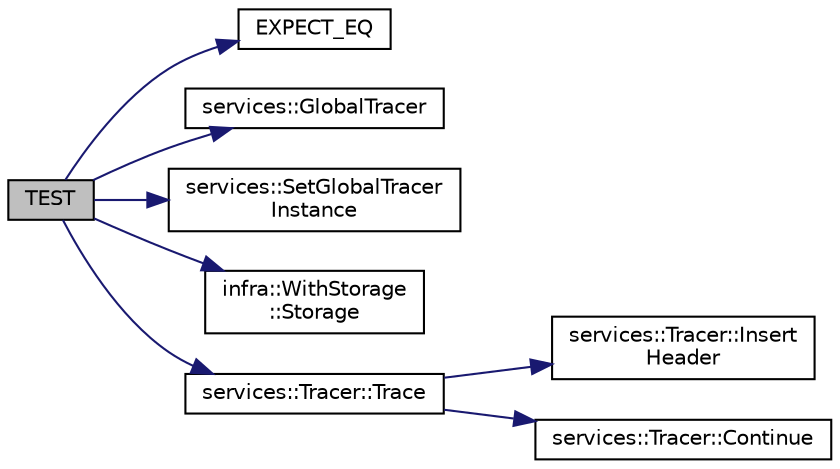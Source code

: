 digraph "TEST"
{
 // INTERACTIVE_SVG=YES
  edge [fontname="Helvetica",fontsize="10",labelfontname="Helvetica",labelfontsize="10"];
  node [fontname="Helvetica",fontsize="10",shape=record];
  rankdir="LR";
  Node6 [label="TEST",height=0.2,width=0.4,color="black", fillcolor="grey75", style="filled", fontcolor="black"];
  Node6 -> Node7 [color="midnightblue",fontsize="10",style="solid",fontname="Helvetica"];
  Node7 [label="EXPECT_EQ",height=0.2,width=0.4,color="black", fillcolor="white", style="filled",URL="$d6/def/_test_json_8cpp.html#a82745227e2f0a8edbb4ae630d88a8e86"];
  Node6 -> Node8 [color="midnightblue",fontsize="10",style="solid",fontname="Helvetica"];
  Node8 [label="services::GlobalTracer",height=0.2,width=0.4,color="black", fillcolor="white", style="filled",URL="$db/d91/namespaceservices.html#a84cd46160cc003446ecacf80457938ba"];
  Node6 -> Node9 [color="midnightblue",fontsize="10",style="solid",fontname="Helvetica"];
  Node9 [label="services::SetGlobalTracer\lInstance",height=0.2,width=0.4,color="black", fillcolor="white", style="filled",URL="$db/d91/namespaceservices.html#a3237bf7f108e518b4ba0076cc3fe9afc"];
  Node6 -> Node10 [color="midnightblue",fontsize="10",style="solid",fontname="Helvetica"];
  Node10 [label="infra::WithStorage\l::Storage",height=0.2,width=0.4,color="black", fillcolor="white", style="filled",URL="$d2/d40/classinfra_1_1_with_storage.html#a959e08f366249bcd535a47436dc2a0c7"];
  Node6 -> Node11 [color="midnightblue",fontsize="10",style="solid",fontname="Helvetica"];
  Node11 [label="services::Tracer::Trace",height=0.2,width=0.4,color="black", fillcolor="white", style="filled",URL="$dc/d42/classservices_1_1_tracer.html#a25248c7fb378a73f189defd30a4593f2"];
  Node11 -> Node12 [color="midnightblue",fontsize="10",style="solid",fontname="Helvetica"];
  Node12 [label="services::Tracer::Insert\lHeader",height=0.2,width=0.4,color="black", fillcolor="white", style="filled",URL="$dc/d42/classservices_1_1_tracer.html#a38963ac748f455f5439fd9e312273588"];
  Node11 -> Node13 [color="midnightblue",fontsize="10",style="solid",fontname="Helvetica"];
  Node13 [label="services::Tracer::Continue",height=0.2,width=0.4,color="black", fillcolor="white", style="filled",URL="$dc/d42/classservices_1_1_tracer.html#a9bbd41af2cd3049df3e56fe63ebad051"];
}
